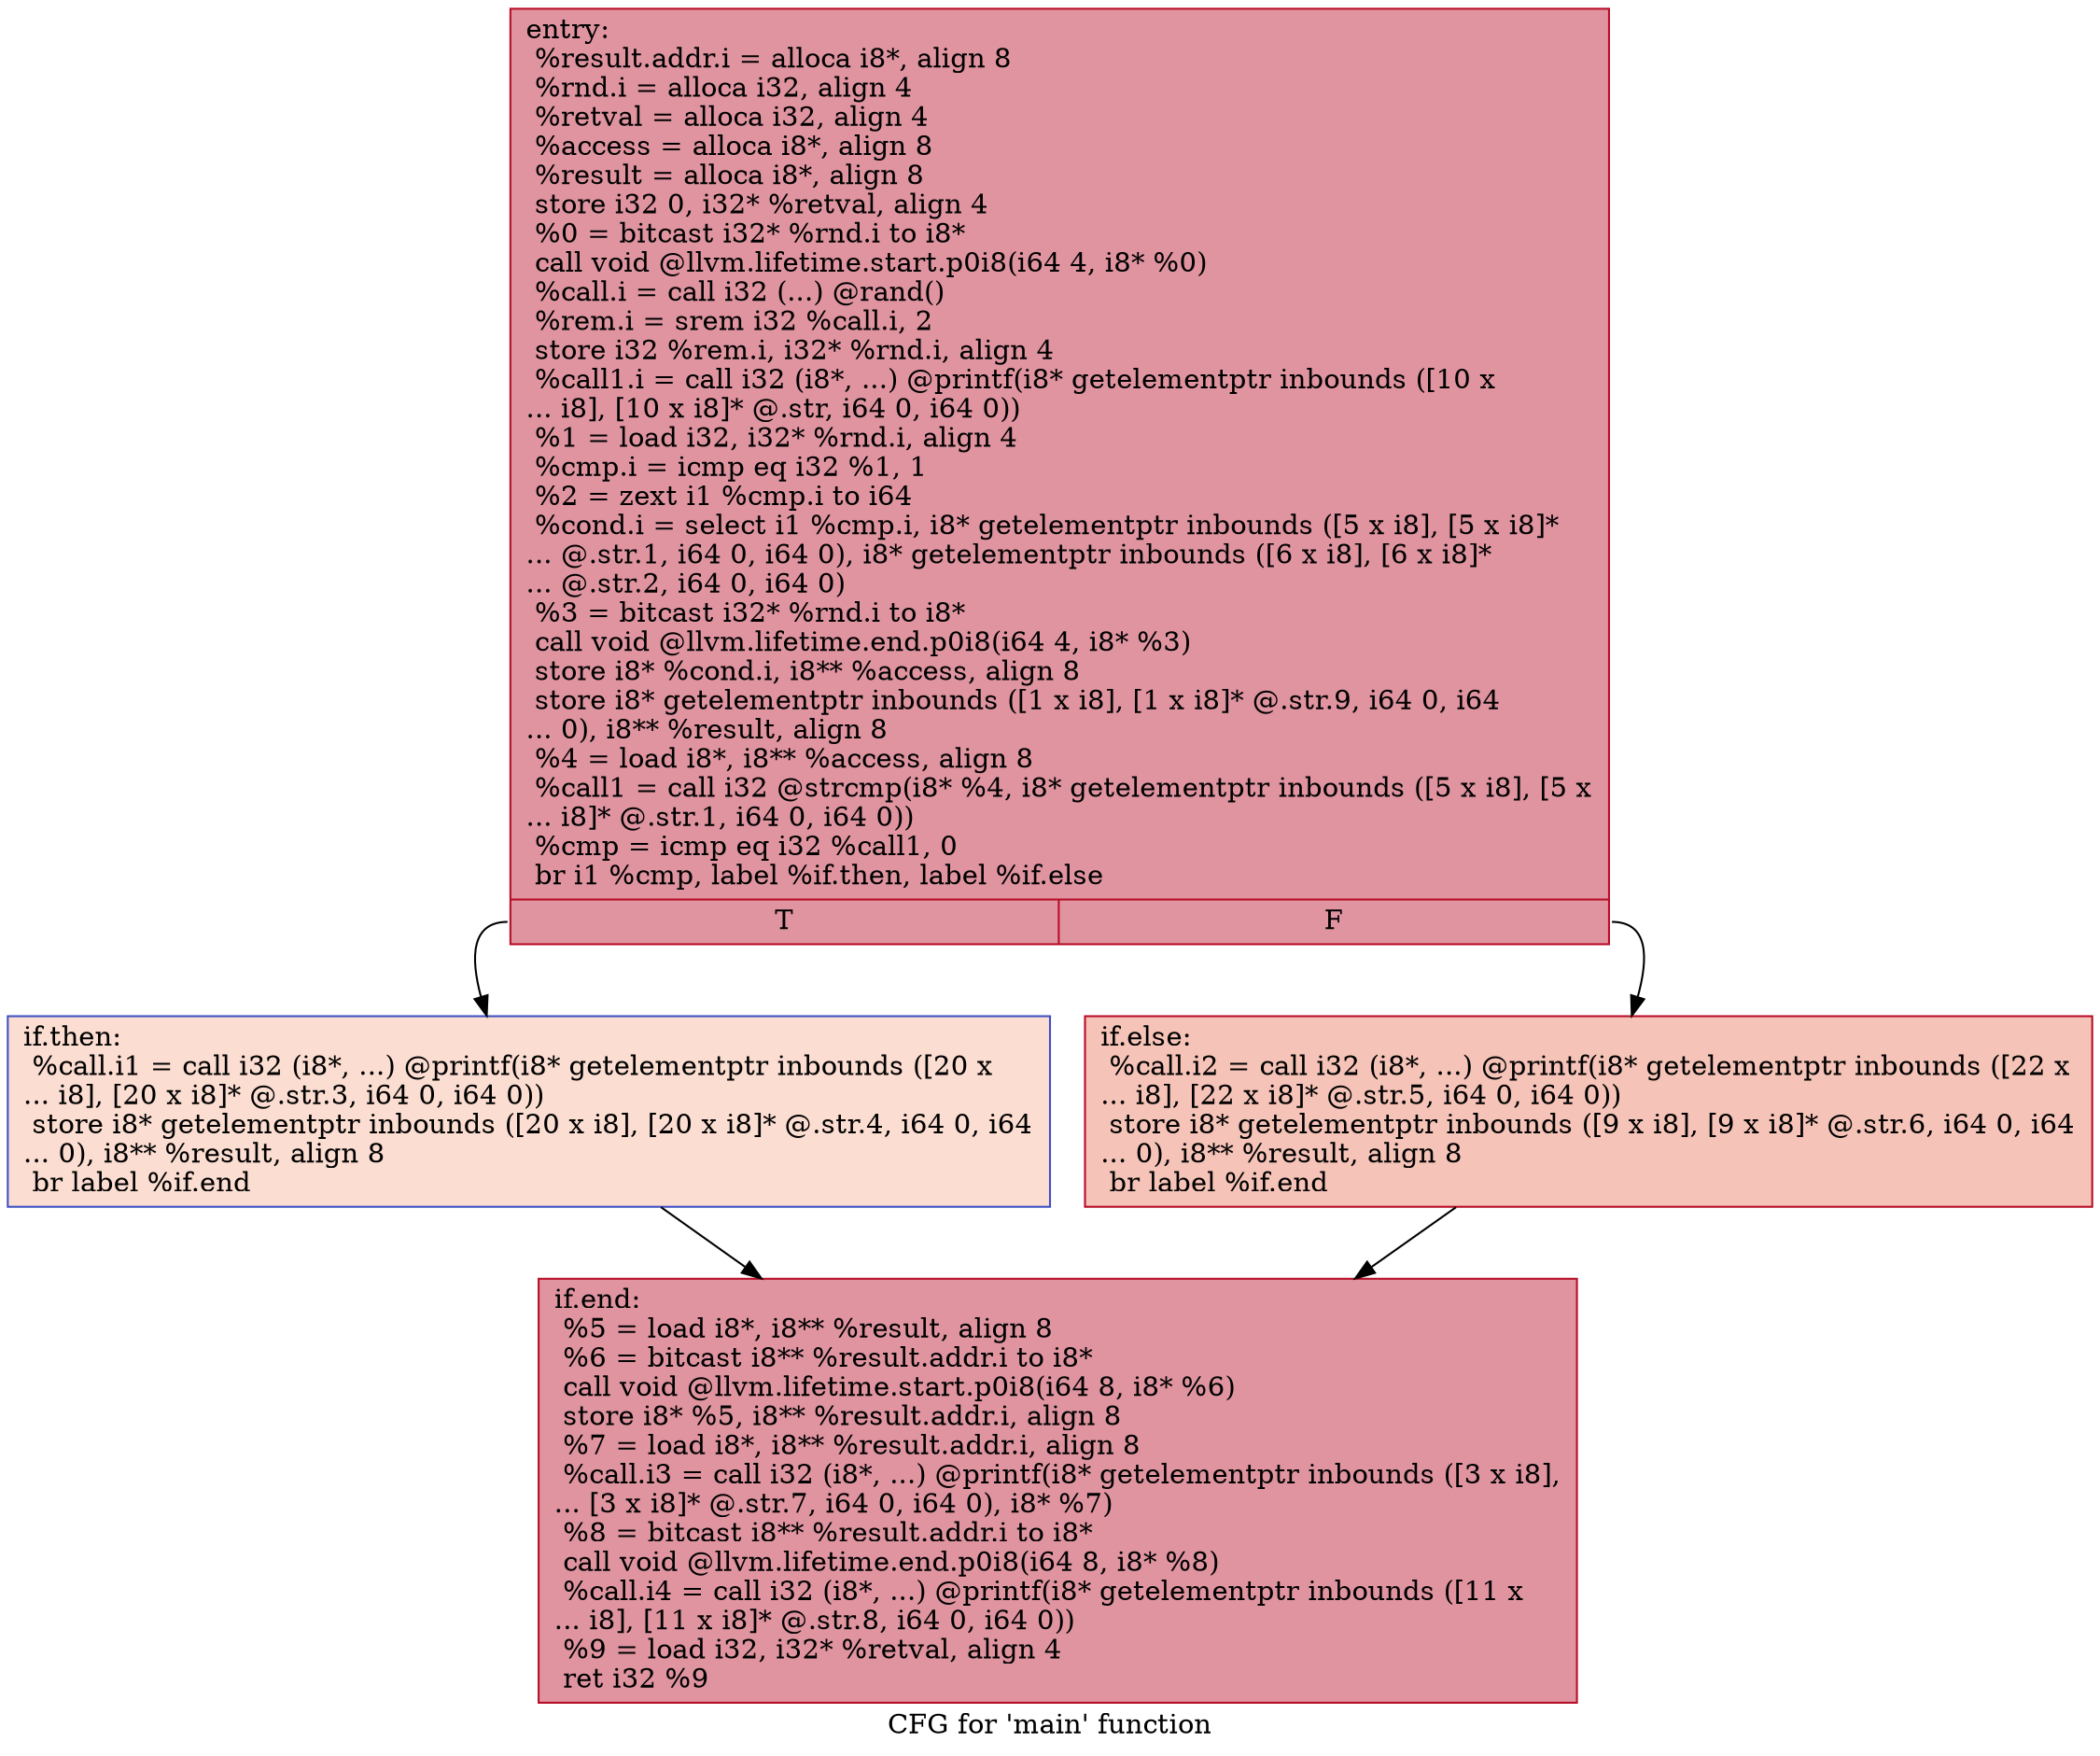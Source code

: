 digraph "CFG for 'main' function" {
	label="CFG for 'main' function";

	Node0x557faaa667a0 [shape=record,color="#b70d28ff", style=filled, fillcolor="#b70d2870",label="{entry:\l  %result.addr.i = alloca i8*, align 8\l  %rnd.i = alloca i32, align 4\l  %retval = alloca i32, align 4\l  %access = alloca i8*, align 8\l  %result = alloca i8*, align 8\l  store i32 0, i32* %retval, align 4\l  %0 = bitcast i32* %rnd.i to i8*\l  call void @llvm.lifetime.start.p0i8(i64 4, i8* %0)\l  %call.i = call i32 (...) @rand()\l  %rem.i = srem i32 %call.i, 2\l  store i32 %rem.i, i32* %rnd.i, align 4\l  %call1.i = call i32 (i8*, ...) @printf(i8* getelementptr inbounds ([10 x\l... i8], [10 x i8]* @.str, i64 0, i64 0))\l  %1 = load i32, i32* %rnd.i, align 4\l  %cmp.i = icmp eq i32 %1, 1\l  %2 = zext i1 %cmp.i to i64\l  %cond.i = select i1 %cmp.i, i8* getelementptr inbounds ([5 x i8], [5 x i8]*\l... @.str.1, i64 0, i64 0), i8* getelementptr inbounds ([6 x i8], [6 x i8]*\l... @.str.2, i64 0, i64 0)\l  %3 = bitcast i32* %rnd.i to i8*\l  call void @llvm.lifetime.end.p0i8(i64 4, i8* %3)\l  store i8* %cond.i, i8** %access, align 8\l  store i8* getelementptr inbounds ([1 x i8], [1 x i8]* @.str.9, i64 0, i64\l... 0), i8** %result, align 8\l  %4 = load i8*, i8** %access, align 8\l  %call1 = call i32 @strcmp(i8* %4, i8* getelementptr inbounds ([5 x i8], [5 x\l... i8]* @.str.1, i64 0, i64 0))\l  %cmp = icmp eq i32 %call1, 0\l  br i1 %cmp, label %if.then, label %if.else\l|{<s0>T|<s1>F}}"];
	Node0x557faaa667a0:s0 -> Node0x557faaa67130;
	Node0x557faaa667a0:s1 -> Node0x557faaa671a0;
	Node0x557faaa67130 [shape=record,color="#3d50c3ff", style=filled, fillcolor="#f7b39670",label="{if.then:                                          \l  %call.i1 = call i32 (i8*, ...) @printf(i8* getelementptr inbounds ([20 x\l... i8], [20 x i8]* @.str.3, i64 0, i64 0))\l  store i8* getelementptr inbounds ([20 x i8], [20 x i8]* @.str.4, i64 0, i64\l... 0), i8** %result, align 8\l  br label %if.end\l}"];
	Node0x557faaa67130 -> Node0x557faaa67500;
	Node0x557faaa671a0 [shape=record,color="#b70d28ff", style=filled, fillcolor="#e8765c70",label="{if.else:                                          \l  %call.i2 = call i32 (i8*, ...) @printf(i8* getelementptr inbounds ([22 x\l... i8], [22 x i8]* @.str.5, i64 0, i64 0))\l  store i8* getelementptr inbounds ([9 x i8], [9 x i8]* @.str.6, i64 0, i64\l... 0), i8** %result, align 8\l  br label %if.end\l}"];
	Node0x557faaa671a0 -> Node0x557faaa67500;
	Node0x557faaa67500 [shape=record,color="#b70d28ff", style=filled, fillcolor="#b70d2870",label="{if.end:                                           \l  %5 = load i8*, i8** %result, align 8\l  %6 = bitcast i8** %result.addr.i to i8*\l  call void @llvm.lifetime.start.p0i8(i64 8, i8* %6)\l  store i8* %5, i8** %result.addr.i, align 8\l  %7 = load i8*, i8** %result.addr.i, align 8\l  %call.i3 = call i32 (i8*, ...) @printf(i8* getelementptr inbounds ([3 x i8],\l... [3 x i8]* @.str.7, i64 0, i64 0), i8* %7)\l  %8 = bitcast i8** %result.addr.i to i8*\l  call void @llvm.lifetime.end.p0i8(i64 8, i8* %8)\l  %call.i4 = call i32 (i8*, ...) @printf(i8* getelementptr inbounds ([11 x\l... i8], [11 x i8]* @.str.8, i64 0, i64 0))\l  %9 = load i32, i32* %retval, align 4\l  ret i32 %9\l}"];
}
